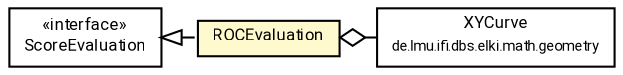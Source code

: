 #!/usr/local/bin/dot
#
# Class diagram 
# Generated by UMLGraph version R5_7_2-60-g0e99a6 (http://www.spinellis.gr/umlgraph/)
#

digraph G {
	graph [fontnames="svg"]
	edge [fontname="Roboto",fontsize=7,labelfontname="Roboto",labelfontsize=7,color="black"];
	node [fontname="Roboto",fontcolor="black",fontsize=8,shape=plaintext,margin=0,width=0,height=0];
	nodesep=0.15;
	ranksep=0.25;
	rankdir=LR;
	// de.lmu.ifi.dbs.elki.evaluation.scores.ROCEvaluation
	c8556307 [label=<<table title="de.lmu.ifi.dbs.elki.evaluation.scores.ROCEvaluation" border="0" cellborder="1" cellspacing="0" cellpadding="2" bgcolor="lemonChiffon" href="ROCEvaluation.html" target="_parent">
		<tr><td><table border="0" cellspacing="0" cellpadding="1">
		<tr><td align="center" balign="center"> <font face="Roboto">ROCEvaluation</font> </td></tr>
		</table></td></tr>
		</table>>, URL="ROCEvaluation.html"];
	// de.lmu.ifi.dbs.elki.evaluation.scores.ScoreEvaluation
	c8556311 [label=<<table title="de.lmu.ifi.dbs.elki.evaluation.scores.ScoreEvaluation" border="0" cellborder="1" cellspacing="0" cellpadding="2" href="ScoreEvaluation.html" target="_parent">
		<tr><td><table border="0" cellspacing="0" cellpadding="1">
		<tr><td align="center" balign="center"> &#171;interface&#187; </td></tr>
		<tr><td align="center" balign="center"> <font face="Roboto">ScoreEvaluation</font> </td></tr>
		</table></td></tr>
		</table>>, URL="ScoreEvaluation.html"];
	// de.lmu.ifi.dbs.elki.math.geometry.XYCurve
	c8557141 [label=<<table title="de.lmu.ifi.dbs.elki.math.geometry.XYCurve" border="0" cellborder="1" cellspacing="0" cellpadding="2" href="../../math/geometry/XYCurve.html" target="_parent">
		<tr><td><table border="0" cellspacing="0" cellpadding="1">
		<tr><td align="center" balign="center"> <font face="Roboto">XYCurve</font> </td></tr>
		<tr><td align="center" balign="center"> <font face="Roboto" point-size="7.0">de.lmu.ifi.dbs.elki.math.geometry</font> </td></tr>
		</table></td></tr>
		</table>>, URL="../../math/geometry/XYCurve.html"];
	// de.lmu.ifi.dbs.elki.evaluation.scores.ROCEvaluation implements de.lmu.ifi.dbs.elki.evaluation.scores.ScoreEvaluation
	c8556311 -> c8556307 [arrowtail=empty,style=dashed,dir=back,weight=9];
	// de.lmu.ifi.dbs.elki.evaluation.scores.ROCEvaluation has de.lmu.ifi.dbs.elki.math.geometry.XYCurve
	c8556307 -> c8557141 [arrowhead=none,arrowtail=ediamond,dir=back,weight=4];
}

